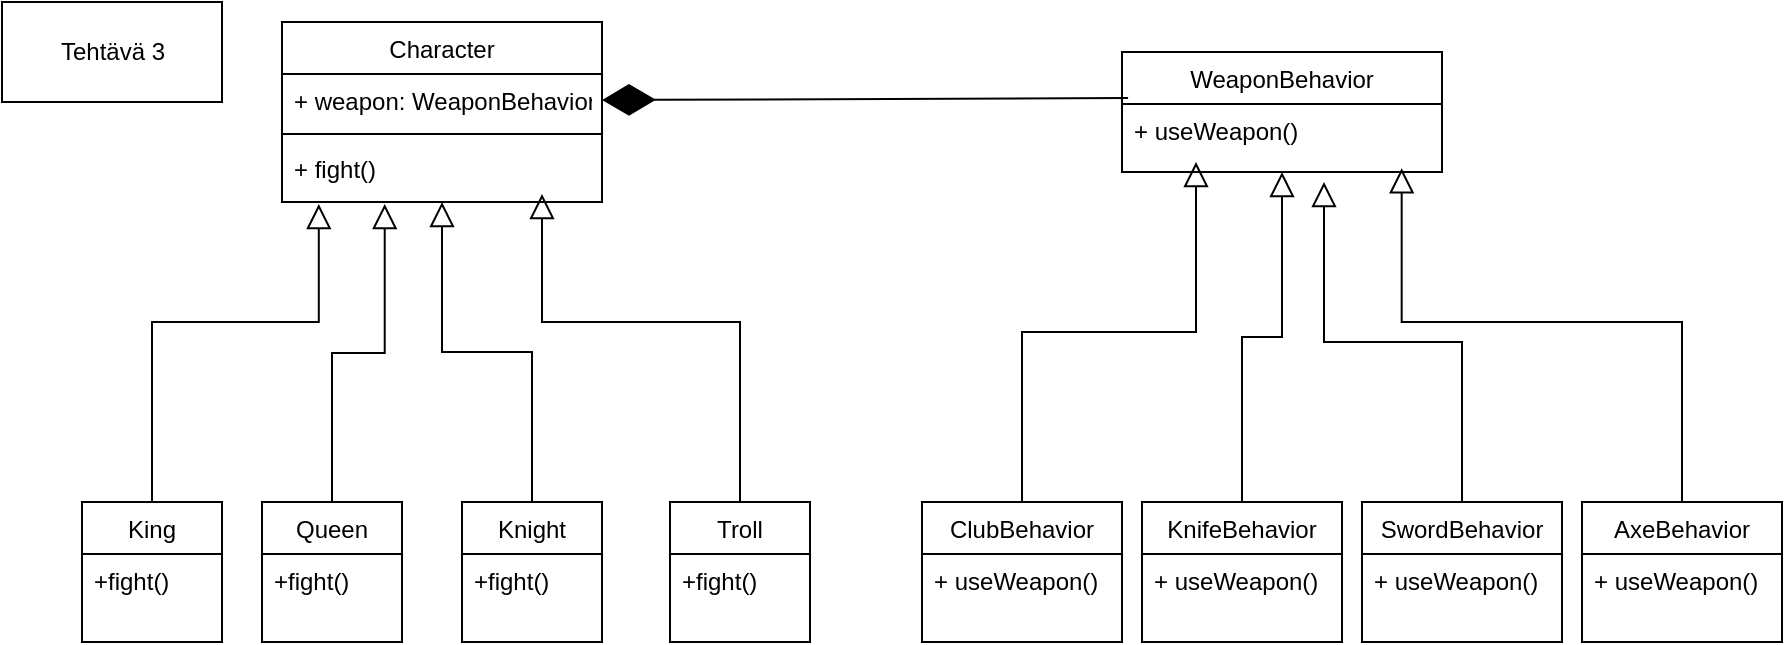 <mxfile version="16.5.1" type="device"><diagram id="C5RBs43oDa-KdzZeNtuy" name="Page-1"><mxGraphModel dx="1324" dy="703" grid="1" gridSize="10" guides="1" tooltips="1" connect="1" arrows="1" fold="1" page="1" pageScale="1" pageWidth="827" pageHeight="1169" math="0" shadow="0"><root><mxCell id="WIyWlLk6GJQsqaUBKTNV-0"/><mxCell id="WIyWlLk6GJQsqaUBKTNV-1" parent="WIyWlLk6GJQsqaUBKTNV-0"/><mxCell id="zkfFHV4jXpPFQw0GAbJ--0" value="Character" style="swimlane;fontStyle=0;align=center;verticalAlign=top;childLayout=stackLayout;horizontal=1;startSize=26;horizontalStack=0;resizeParent=1;resizeLast=0;collapsible=1;marginBottom=0;rounded=0;shadow=0;strokeWidth=1;" parent="WIyWlLk6GJQsqaUBKTNV-1" vertex="1"><mxGeometry x="220" y="120" width="160" height="90" as="geometry"><mxRectangle x="230" y="140" width="160" height="26" as="alternateBounds"/></mxGeometry></mxCell><mxCell id="zkfFHV4jXpPFQw0GAbJ--1" value="+ weapon: WeaponBehavior" style="text;align=left;verticalAlign=top;spacingLeft=4;spacingRight=4;overflow=hidden;rotatable=0;points=[[0,0.5],[1,0.5]];portConstraint=eastwest;" parent="zkfFHV4jXpPFQw0GAbJ--0" vertex="1"><mxGeometry y="26" width="160" height="26" as="geometry"/></mxCell><mxCell id="zkfFHV4jXpPFQw0GAbJ--4" value="" style="line;html=1;strokeWidth=1;align=left;verticalAlign=middle;spacingTop=-1;spacingLeft=3;spacingRight=3;rotatable=0;labelPosition=right;points=[];portConstraint=eastwest;" parent="zkfFHV4jXpPFQw0GAbJ--0" vertex="1"><mxGeometry y="52" width="160" height="8" as="geometry"/></mxCell><mxCell id="zkfFHV4jXpPFQw0GAbJ--5" value="+ fight()" style="text;align=left;verticalAlign=top;spacingLeft=4;spacingRight=4;overflow=hidden;rotatable=0;points=[[0,0.5],[1,0.5]];portConstraint=eastwest;" parent="zkfFHV4jXpPFQw0GAbJ--0" vertex="1"><mxGeometry y="60" width="160" height="26" as="geometry"/></mxCell><mxCell id="zkfFHV4jXpPFQw0GAbJ--6" value="King" style="swimlane;fontStyle=0;align=center;verticalAlign=top;childLayout=stackLayout;horizontal=1;startSize=26;horizontalStack=0;resizeParent=1;resizeLast=0;collapsible=1;marginBottom=0;rounded=0;shadow=0;strokeWidth=1;" parent="WIyWlLk6GJQsqaUBKTNV-1" vertex="1"><mxGeometry x="120" y="360" width="70" height="70" as="geometry"><mxRectangle x="130" y="380" width="160" height="26" as="alternateBounds"/></mxGeometry></mxCell><mxCell id="zkfFHV4jXpPFQw0GAbJ--7" value="+fight()" style="text;align=left;verticalAlign=top;spacingLeft=4;spacingRight=4;overflow=hidden;rotatable=0;points=[[0,0.5],[1,0.5]];portConstraint=eastwest;" parent="zkfFHV4jXpPFQw0GAbJ--6" vertex="1"><mxGeometry y="26" width="70" height="26" as="geometry"/></mxCell><mxCell id="zkfFHV4jXpPFQw0GAbJ--12" value="" style="endArrow=block;endSize=10;endFill=0;shadow=0;strokeWidth=1;rounded=0;edgeStyle=elbowEdgeStyle;elbow=vertical;entryX=0.115;entryY=1.192;entryDx=0;entryDy=0;entryPerimeter=0;" parent="WIyWlLk6GJQsqaUBKTNV-1" source="zkfFHV4jXpPFQw0GAbJ--6" target="zkfFHV4jXpPFQw0GAbJ--5" edge="1"><mxGeometry width="160" relative="1" as="geometry"><mxPoint x="200" y="203" as="sourcePoint"/><mxPoint x="200" y="203" as="targetPoint"/><Array as="points"><mxPoint x="200" y="270"/></Array></mxGeometry></mxCell><mxCell id="zkfFHV4jXpPFQw0GAbJ--16" value="" style="endArrow=block;endSize=10;endFill=0;shadow=0;strokeWidth=1;rounded=0;edgeStyle=elbowEdgeStyle;elbow=vertical;exitX=0.5;exitY=0;exitDx=0;exitDy=0;" parent="WIyWlLk6GJQsqaUBKTNV-1" source="nNP-dNj9eKbAjY0_IaCU-16" target="zkfFHV4jXpPFQw0GAbJ--5" edge="1"><mxGeometry width="160" relative="1" as="geometry"><mxPoint x="410" y="360" as="sourcePoint"/><mxPoint x="360" y="200" as="targetPoint"/><Array as="points"><mxPoint x="350" y="270"/></Array></mxGeometry></mxCell><mxCell id="nNP-dNj9eKbAjY0_IaCU-12" value="Queen" style="swimlane;fontStyle=0;align=center;verticalAlign=top;childLayout=stackLayout;horizontal=1;startSize=26;horizontalStack=0;resizeParent=1;resizeLast=0;collapsible=1;marginBottom=0;rounded=0;shadow=0;strokeWidth=1;" parent="WIyWlLk6GJQsqaUBKTNV-1" vertex="1"><mxGeometry x="210" y="360" width="70" height="70" as="geometry"><mxRectangle x="130" y="380" width="160" height="26" as="alternateBounds"/></mxGeometry></mxCell><mxCell id="nNP-dNj9eKbAjY0_IaCU-13" value="+fight()" style="text;align=left;verticalAlign=top;spacingLeft=4;spacingRight=4;overflow=hidden;rotatable=0;points=[[0,0.5],[1,0.5]];portConstraint=eastwest;" parent="nNP-dNj9eKbAjY0_IaCU-12" vertex="1"><mxGeometry y="26" width="70" height="26" as="geometry"/></mxCell><mxCell id="nNP-dNj9eKbAjY0_IaCU-14" value="Knight" style="swimlane;fontStyle=0;align=center;verticalAlign=top;childLayout=stackLayout;horizontal=1;startSize=26;horizontalStack=0;resizeParent=1;resizeLast=0;collapsible=1;marginBottom=0;rounded=0;shadow=0;strokeWidth=1;" parent="WIyWlLk6GJQsqaUBKTNV-1" vertex="1"><mxGeometry x="310" y="360" width="70" height="70" as="geometry"><mxRectangle x="130" y="380" width="160" height="26" as="alternateBounds"/></mxGeometry></mxCell><mxCell id="nNP-dNj9eKbAjY0_IaCU-15" value="+fight()" style="text;align=left;verticalAlign=top;spacingLeft=4;spacingRight=4;overflow=hidden;rotatable=0;points=[[0,0.5],[1,0.5]];portConstraint=eastwest;" parent="nNP-dNj9eKbAjY0_IaCU-14" vertex="1"><mxGeometry y="26" width="70" height="26" as="geometry"/></mxCell><mxCell id="nNP-dNj9eKbAjY0_IaCU-16" value="Troll" style="swimlane;fontStyle=0;align=center;verticalAlign=top;childLayout=stackLayout;horizontal=1;startSize=26;horizontalStack=0;resizeParent=1;resizeLast=0;collapsible=1;marginBottom=0;rounded=0;shadow=0;strokeWidth=1;" parent="WIyWlLk6GJQsqaUBKTNV-1" vertex="1"><mxGeometry x="414" y="360" width="70" height="70" as="geometry"><mxRectangle x="130" y="380" width="160" height="26" as="alternateBounds"/></mxGeometry></mxCell><mxCell id="nNP-dNj9eKbAjY0_IaCU-17" value="+fight()" style="text;align=left;verticalAlign=top;spacingLeft=4;spacingRight=4;overflow=hidden;rotatable=0;points=[[0,0.5],[1,0.5]];portConstraint=eastwest;" parent="nNP-dNj9eKbAjY0_IaCU-16" vertex="1"><mxGeometry y="26" width="70" height="26" as="geometry"/></mxCell><mxCell id="nNP-dNj9eKbAjY0_IaCU-32" value="" style="endArrow=block;endSize=10;endFill=0;shadow=0;strokeWidth=1;rounded=0;edgeStyle=elbowEdgeStyle;elbow=vertical;exitX=0.5;exitY=0;exitDx=0;exitDy=0;entryX=0.321;entryY=1.192;entryDx=0;entryDy=0;entryPerimeter=0;" parent="WIyWlLk6GJQsqaUBKTNV-1" source="nNP-dNj9eKbAjY0_IaCU-12" target="zkfFHV4jXpPFQw0GAbJ--5" edge="1"><mxGeometry width="160" relative="1" as="geometry"><mxPoint x="165" y="370" as="sourcePoint"/><mxPoint x="300" y="210" as="targetPoint"/></mxGeometry></mxCell><mxCell id="nNP-dNj9eKbAjY0_IaCU-33" value="" style="endArrow=block;endSize=10;endFill=0;shadow=0;strokeWidth=1;rounded=0;edgeStyle=elbowEdgeStyle;elbow=vertical;exitX=0.5;exitY=0;exitDx=0;exitDy=0;" parent="WIyWlLk6GJQsqaUBKTNV-1" source="nNP-dNj9eKbAjY0_IaCU-14" edge="1"><mxGeometry width="160" relative="1" as="geometry"><mxPoint x="175" y="380" as="sourcePoint"/><mxPoint x="300" y="210" as="targetPoint"/></mxGeometry></mxCell><mxCell id="nNP-dNj9eKbAjY0_IaCU-34" value="WeaponBehavior" style="swimlane;fontStyle=0;align=center;verticalAlign=top;childLayout=stackLayout;horizontal=1;startSize=26;horizontalStack=0;resizeParent=1;resizeLast=0;collapsible=1;marginBottom=0;rounded=0;shadow=0;strokeWidth=1;" parent="WIyWlLk6GJQsqaUBKTNV-1" vertex="1"><mxGeometry x="640" y="135" width="160" height="60" as="geometry"><mxRectangle x="230" y="140" width="160" height="26" as="alternateBounds"/></mxGeometry></mxCell><mxCell id="nNP-dNj9eKbAjY0_IaCU-37" value="+ useWeapon()" style="text;align=left;verticalAlign=top;spacingLeft=4;spacingRight=4;overflow=hidden;rotatable=0;points=[[0,0.5],[1,0.5]];portConstraint=eastwest;" parent="nNP-dNj9eKbAjY0_IaCU-34" vertex="1"><mxGeometry y="26" width="160" height="26" as="geometry"/></mxCell><mxCell id="nNP-dNj9eKbAjY0_IaCU-38" value="ClubBehavior" style="swimlane;fontStyle=0;align=center;verticalAlign=top;childLayout=stackLayout;horizontal=1;startSize=26;horizontalStack=0;resizeParent=1;resizeLast=0;collapsible=1;marginBottom=0;rounded=0;shadow=0;strokeWidth=1;" parent="WIyWlLk6GJQsqaUBKTNV-1" vertex="1"><mxGeometry x="540" y="360" width="100" height="70" as="geometry"><mxRectangle x="130" y="380" width="160" height="26" as="alternateBounds"/></mxGeometry></mxCell><mxCell id="nNP-dNj9eKbAjY0_IaCU-39" value="+ useWeapon()" style="text;align=left;verticalAlign=top;spacingLeft=4;spacingRight=4;overflow=hidden;rotatable=0;points=[[0,0.5],[1,0.5]];portConstraint=eastwest;" parent="nNP-dNj9eKbAjY0_IaCU-38" vertex="1"><mxGeometry y="26" width="100" height="26" as="geometry"/></mxCell><mxCell id="nNP-dNj9eKbAjY0_IaCU-40" value="" style="endArrow=block;endSize=10;endFill=0;shadow=0;strokeWidth=1;rounded=0;edgeStyle=elbowEdgeStyle;elbow=vertical;" parent="WIyWlLk6GJQsqaUBKTNV-1" source="nNP-dNj9eKbAjY0_IaCU-38" edge="1"><mxGeometry width="160" relative="1" as="geometry"><mxPoint x="620" y="203" as="sourcePoint"/><mxPoint x="677" y="190" as="targetPoint"/></mxGeometry></mxCell><mxCell id="nNP-dNj9eKbAjY0_IaCU-41" value="" style="endArrow=block;endSize=10;endFill=0;shadow=0;strokeWidth=1;rounded=0;edgeStyle=elbowEdgeStyle;elbow=vertical;exitX=0.5;exitY=0;exitDx=0;exitDy=0;entryX=0.874;entryY=1.236;entryDx=0;entryDy=0;entryPerimeter=0;" parent="WIyWlLk6GJQsqaUBKTNV-1" source="nNP-dNj9eKbAjY0_IaCU-46" target="nNP-dNj9eKbAjY0_IaCU-37" edge="1"><mxGeometry width="160" relative="1" as="geometry"><mxPoint x="830" y="360" as="sourcePoint"/><mxPoint x="730" y="271" as="targetPoint"/><Array as="points"><mxPoint x="850" y="270"/></Array></mxGeometry></mxCell><mxCell id="nNP-dNj9eKbAjY0_IaCU-42" value="KnifeBehavior" style="swimlane;fontStyle=0;align=center;verticalAlign=top;childLayout=stackLayout;horizontal=1;startSize=26;horizontalStack=0;resizeParent=1;resizeLast=0;collapsible=1;marginBottom=0;rounded=0;shadow=0;strokeWidth=1;" parent="WIyWlLk6GJQsqaUBKTNV-1" vertex="1"><mxGeometry x="650" y="360" width="100" height="70" as="geometry"><mxRectangle x="130" y="380" width="160" height="26" as="alternateBounds"/></mxGeometry></mxCell><mxCell id="nNP-dNj9eKbAjY0_IaCU-43" value="+ useWeapon()" style="text;align=left;verticalAlign=top;spacingLeft=4;spacingRight=4;overflow=hidden;rotatable=0;points=[[0,0.5],[1,0.5]];portConstraint=eastwest;" parent="nNP-dNj9eKbAjY0_IaCU-42" vertex="1"><mxGeometry y="26" width="100" height="26" as="geometry"/></mxCell><mxCell id="nNP-dNj9eKbAjY0_IaCU-44" value="SwordBehavior" style="swimlane;fontStyle=0;align=center;verticalAlign=top;childLayout=stackLayout;horizontal=1;startSize=26;horizontalStack=0;resizeParent=1;resizeLast=0;collapsible=1;marginBottom=0;rounded=0;shadow=0;strokeWidth=1;" parent="WIyWlLk6GJQsqaUBKTNV-1" vertex="1"><mxGeometry x="760" y="360" width="100" height="70" as="geometry"><mxRectangle x="130" y="380" width="160" height="26" as="alternateBounds"/></mxGeometry></mxCell><mxCell id="nNP-dNj9eKbAjY0_IaCU-45" value="+ useWeapon()" style="text;align=left;verticalAlign=top;spacingLeft=4;spacingRight=4;overflow=hidden;rotatable=0;points=[[0,0.5],[1,0.5]];portConstraint=eastwest;" parent="nNP-dNj9eKbAjY0_IaCU-44" vertex="1"><mxGeometry y="26" width="100" height="26" as="geometry"/></mxCell><mxCell id="nNP-dNj9eKbAjY0_IaCU-46" value="AxeBehavior" style="swimlane;fontStyle=0;align=center;verticalAlign=top;childLayout=stackLayout;horizontal=1;startSize=26;horizontalStack=0;resizeParent=1;resizeLast=0;collapsible=1;marginBottom=0;rounded=0;shadow=0;strokeWidth=1;" parent="WIyWlLk6GJQsqaUBKTNV-1" vertex="1"><mxGeometry x="870" y="360" width="100" height="70" as="geometry"><mxRectangle x="130" y="380" width="160" height="26" as="alternateBounds"/></mxGeometry></mxCell><mxCell id="nNP-dNj9eKbAjY0_IaCU-47" value="+ useWeapon()" style="text;align=left;verticalAlign=top;spacingLeft=4;spacingRight=4;overflow=hidden;rotatable=0;points=[[0,0.5],[1,0.5]];portConstraint=eastwest;" parent="nNP-dNj9eKbAjY0_IaCU-46" vertex="1"><mxGeometry y="26" width="100" height="26" as="geometry"/></mxCell><mxCell id="nNP-dNj9eKbAjY0_IaCU-48" value="" style="endArrow=block;endSize=10;endFill=0;shadow=0;strokeWidth=1;rounded=0;edgeStyle=elbowEdgeStyle;elbow=vertical;exitX=0.5;exitY=0;exitDx=0;exitDy=0;entryX=0.5;entryY=1;entryDx=0;entryDy=0;" parent="WIyWlLk6GJQsqaUBKTNV-1" source="nNP-dNj9eKbAjY0_IaCU-42" edge="1" target="nNP-dNj9eKbAjY0_IaCU-34"><mxGeometry width="160" relative="1" as="geometry"><mxPoint x="585" y="370" as="sourcePoint"/><mxPoint x="720" y="210" as="targetPoint"/></mxGeometry></mxCell><mxCell id="nNP-dNj9eKbAjY0_IaCU-49" value="" style="endArrow=block;endSize=10;endFill=0;shadow=0;strokeWidth=1;rounded=0;edgeStyle=elbowEdgeStyle;elbow=vertical;exitX=0.5;exitY=0;exitDx=0;exitDy=0;" parent="WIyWlLk6GJQsqaUBKTNV-1" source="nNP-dNj9eKbAjY0_IaCU-44" edge="1"><mxGeometry width="160" relative="1" as="geometry"><mxPoint x="595" y="380" as="sourcePoint"/><mxPoint x="741" y="200" as="targetPoint"/></mxGeometry></mxCell><mxCell id="Tjh30gYOYSPNXszLwqN3-2" value="" style="endArrow=diamondThin;endFill=1;endSize=24;html=1;rounded=0;entryX=1;entryY=0.5;entryDx=0;entryDy=0;exitX=0.019;exitY=-0.115;exitDx=0;exitDy=0;exitPerimeter=0;" edge="1" parent="WIyWlLk6GJQsqaUBKTNV-1" source="nNP-dNj9eKbAjY0_IaCU-37" target="zkfFHV4jXpPFQw0GAbJ--1"><mxGeometry width="160" relative="1" as="geometry"><mxPoint x="330" y="340" as="sourcePoint"/><mxPoint x="490" y="340" as="targetPoint"/></mxGeometry></mxCell><mxCell id="Tjh30gYOYSPNXszLwqN3-3" value="Tehtävä 3" style="html=1;" vertex="1" parent="WIyWlLk6GJQsqaUBKTNV-1"><mxGeometry x="80" y="110" width="110" height="50" as="geometry"/></mxCell></root></mxGraphModel></diagram></mxfile>